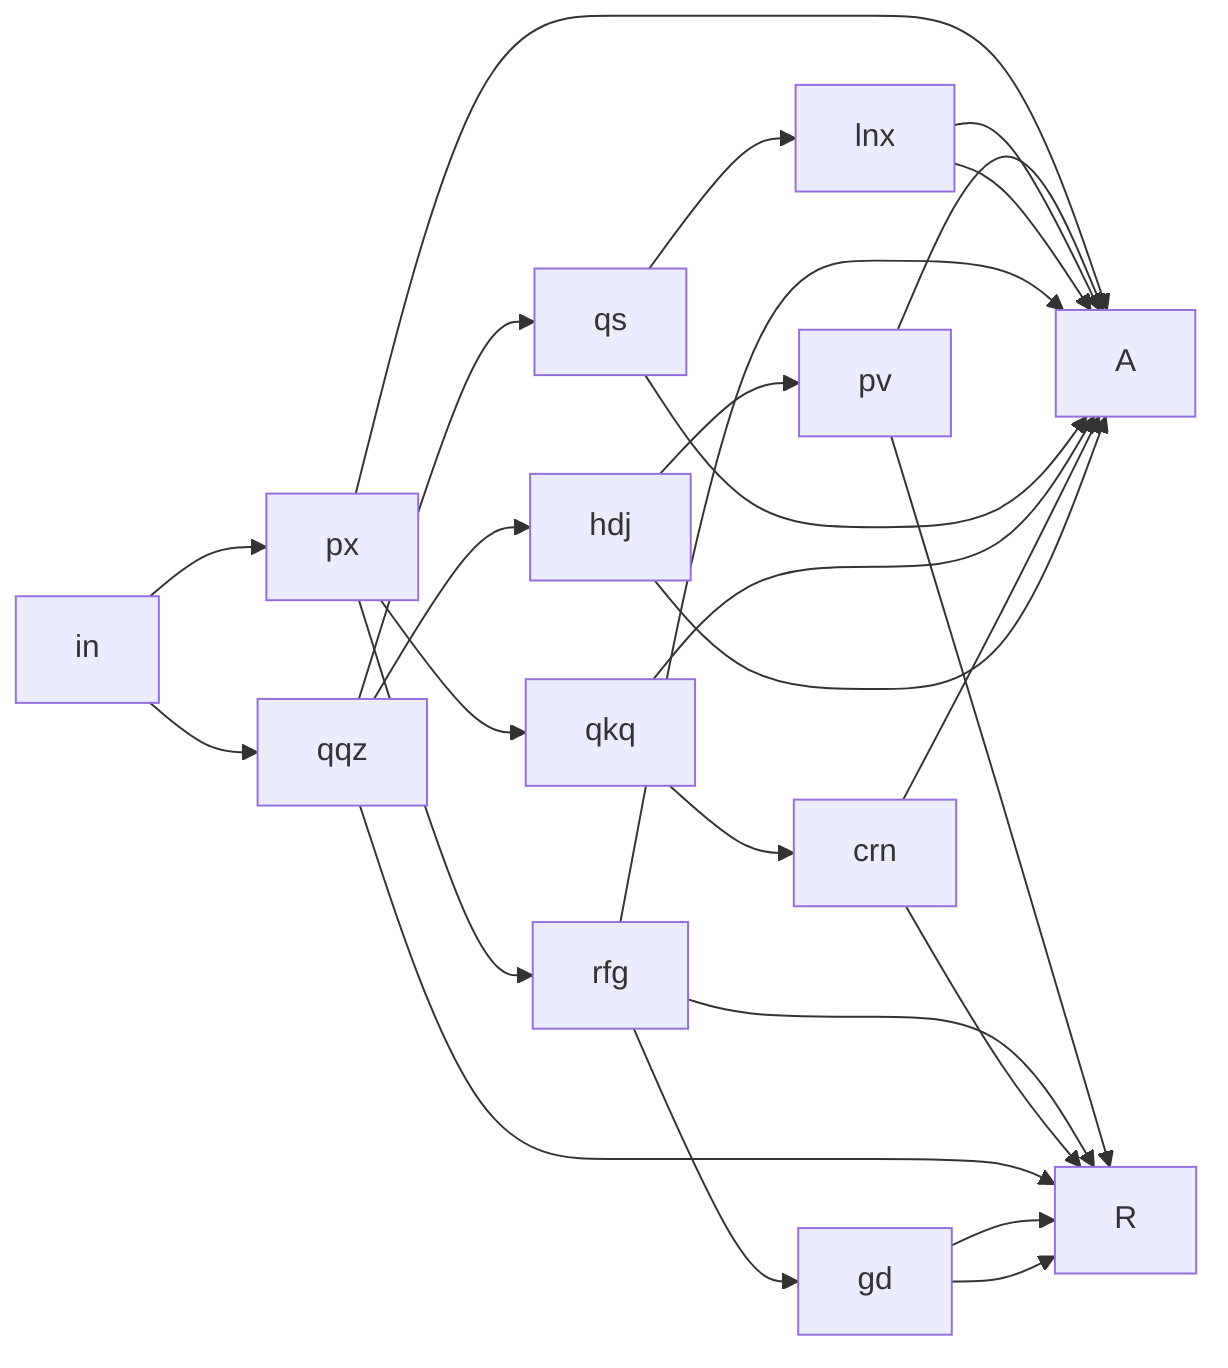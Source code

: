 flowchart LR
	px --> qkq
	px --> A
	px --> rfg
	pv --> R
	pv --> A
	lnx --> A
	lnx --> A
	rfg --> gd
	rfg --> R
	rfg --> A
	qs --> A
	qs --> lnx
	qkq --> A
	qkq --> crn
	crn --> A
	crn --> R
	in --> px
	in --> qqz
	qqz --> qs
	qqz --> hdj
	qqz --> R
	gd --> R
	gd --> R
	hdj --> A
	hdj --> pv
